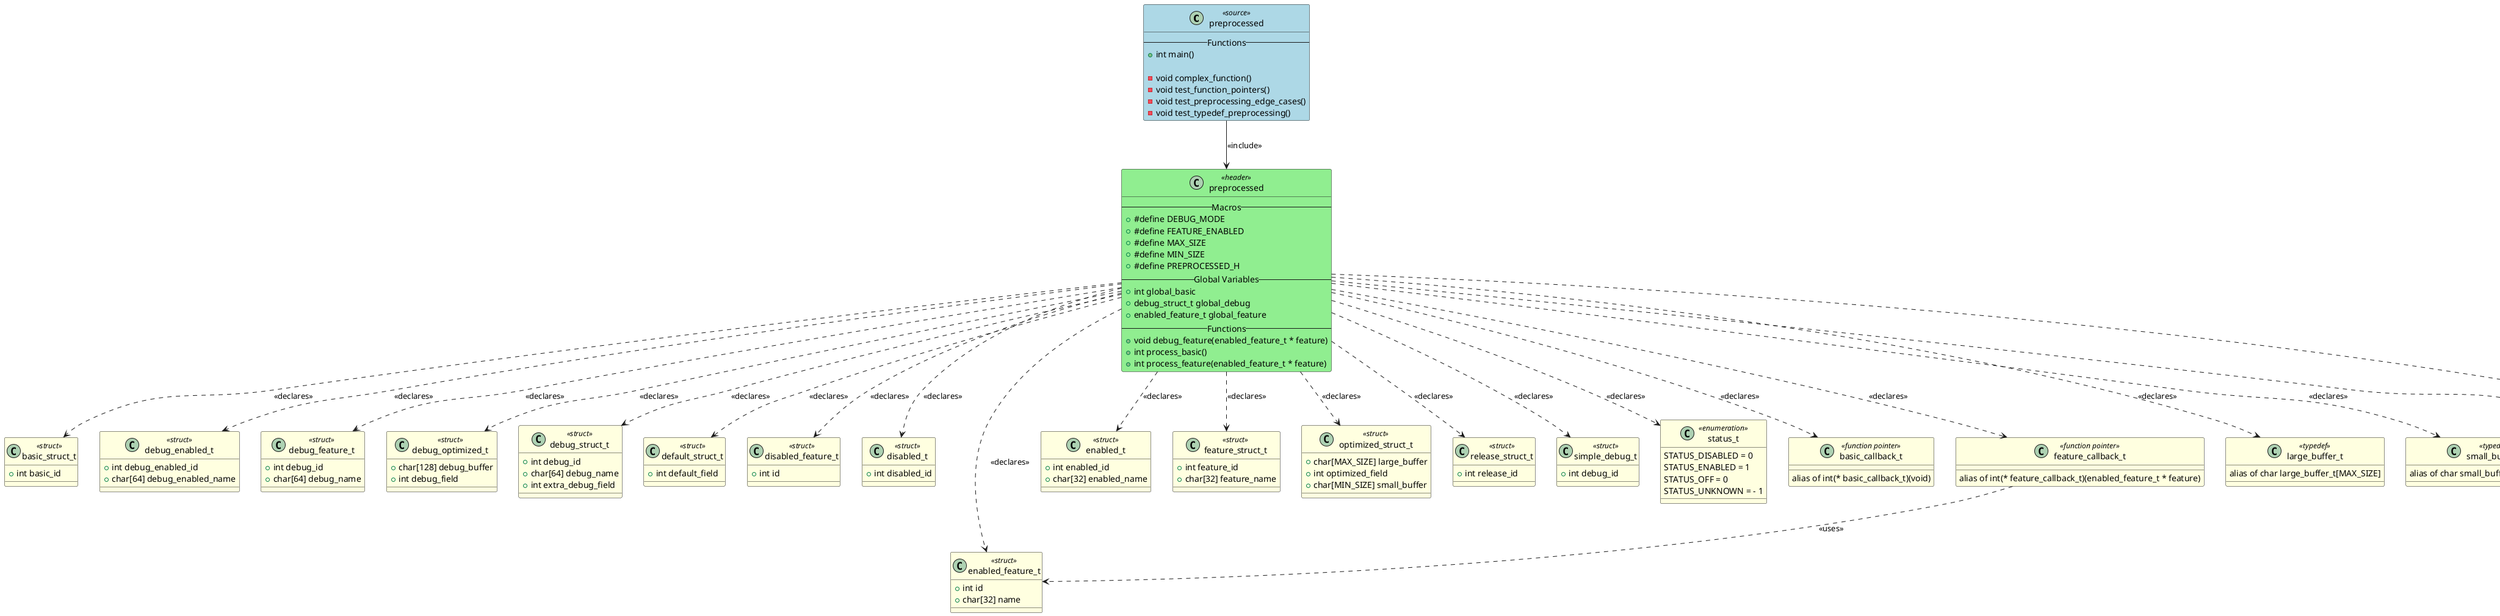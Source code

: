@startuml preprocessed

class "preprocessed" as PREPROCESSED <<source>> #LightBlue
{
    -- Functions --
    + int main()

    - void complex_function()
    - void test_function_pointers()
    - void test_preprocessing_edge_cases()
    - void test_typedef_preprocessing()
}

class "preprocessed" as HEADER_PREPROCESSED <<header>> #LightGreen
{
    -- Macros --
    + #define DEBUG_MODE
    + #define FEATURE_ENABLED
    + #define MAX_SIZE
    + #define MIN_SIZE
    + #define PREPROCESSED_H
    -- Global Variables --
    + int global_basic
    + debug_struct_t global_debug
    + enabled_feature_t global_feature
    -- Functions --
    + void debug_feature(enabled_feature_t * feature)
    + int process_basic()
    + int process_feature(enabled_feature_t * feature)
}

class "basic_struct_t" as TYPEDEF_BASIC_STRUCT_T <<struct>> #LightYellow
{
    + int basic_id
}

class "debug_enabled_t" as TYPEDEF_DEBUG_ENABLED_T <<struct>> #LightYellow
{
    + int debug_enabled_id
    + char[64] debug_enabled_name
}

class "debug_feature_t" as TYPEDEF_DEBUG_FEATURE_T <<struct>> #LightYellow
{
    + int debug_id
    + char[64] debug_name
}

class "debug_optimized_t" as TYPEDEF_DEBUG_OPTIMIZED_T <<struct>> #LightYellow
{
    + char[128] debug_buffer
    + int debug_field
}

class "debug_struct_t" as TYPEDEF_DEBUG_STRUCT_T <<struct>> #LightYellow
{
    + int debug_id
    + char[64] debug_name
    + int extra_debug_field
}

class "default_struct_t" as TYPEDEF_DEFAULT_STRUCT_T <<struct>> #LightYellow
{
    + int default_field
}

class "disabled_feature_t" as TYPEDEF_DISABLED_FEATURE_T <<struct>> #LightYellow
{
    + int id
}

class "disabled_t" as TYPEDEF_DISABLED_T <<struct>> #LightYellow
{
    + int disabled_id
}

class "enabled_feature_t" as TYPEDEF_ENABLED_FEATURE_T <<struct>> #LightYellow
{
    + int id
    + char[32] name
}

class "enabled_t" as TYPEDEF_ENABLED_T <<struct>> #LightYellow
{
    + int enabled_id
    + char[32] enabled_name
}

class "feature_struct_t" as TYPEDEF_FEATURE_STRUCT_T <<struct>> #LightYellow
{
    + int feature_id
    + char[32] feature_name
}

class "optimized_struct_t" as TYPEDEF_OPTIMIZED_STRUCT_T <<struct>> #LightYellow
{
    + char[MAX_SIZE] large_buffer
    + int optimized_field
    + char[MIN_SIZE] small_buffer
}

class "release_struct_t" as TYPEDEF_RELEASE_STRUCT_T <<struct>> #LightYellow
{
    + int release_id
}

class "simple_debug_t" as TYPEDEF_SIMPLE_DEBUG_T <<struct>> #LightYellow
{
    + int debug_id
}

class "status_t" as TYPEDEF_STATUS_T <<enumeration>> #LightYellow
{
    STATUS_DISABLED = 0
    STATUS_ENABLED = 1
    STATUS_OFF = 0
    STATUS_UNKNOWN = - 1
}

class "basic_callback_t" as TYPEDEF_BASIC_CALLBACK_T <<function pointer>> #LightYellow
{
    alias of int(* basic_callback_t)(void)
}

class "feature_callback_t" as TYPEDEF_FEATURE_CALLBACK_T <<function pointer>> #LightYellow
{
    alias of int(* feature_callback_t)(enabled_feature_t * feature)
}

class "large_buffer_t" as TYPEDEF_LARGE_BUFFER_T <<typedef>> #LightYellow
{
    alias of char large_buffer_t[MAX_SIZE]
}

class "small_buffer_t" as TYPEDEF_SMALL_BUFFER_T <<typedef>> #LightYellow
{
    alias of char small_buffer_t[MIN_SIZE]
}

class "basic_union_t" as TYPEDEF_BASIC_UNION_T <<union>> #LightYellow
{
    + char char_value
    + int int_value
}

class "feature_union_t" as TYPEDEF_FEATURE_UNION_T <<union>> #LightYellow
{
    + char char_value
    + double debug_value
    + int int_value
}


' Include relationships
PREPROCESSED --> HEADER_PREPROCESSED : <<include>>

' Declaration relationships
HEADER_PREPROCESSED ..> TYPEDEF_BASIC_STRUCT_T : <<declares>>
HEADER_PREPROCESSED ..> TYPEDEF_DEBUG_ENABLED_T : <<declares>>
HEADER_PREPROCESSED ..> TYPEDEF_DEBUG_FEATURE_T : <<declares>>
HEADER_PREPROCESSED ..> TYPEDEF_DEBUG_OPTIMIZED_T : <<declares>>
HEADER_PREPROCESSED ..> TYPEDEF_DEBUG_STRUCT_T : <<declares>>
HEADER_PREPROCESSED ..> TYPEDEF_DEFAULT_STRUCT_T : <<declares>>
HEADER_PREPROCESSED ..> TYPEDEF_DISABLED_FEATURE_T : <<declares>>
HEADER_PREPROCESSED ..> TYPEDEF_DISABLED_T : <<declares>>
HEADER_PREPROCESSED ..> TYPEDEF_ENABLED_FEATURE_T : <<declares>>
HEADER_PREPROCESSED ..> TYPEDEF_ENABLED_T : <<declares>>
HEADER_PREPROCESSED ..> TYPEDEF_FEATURE_STRUCT_T : <<declares>>
HEADER_PREPROCESSED ..> TYPEDEF_OPTIMIZED_STRUCT_T : <<declares>>
HEADER_PREPROCESSED ..> TYPEDEF_RELEASE_STRUCT_T : <<declares>>
HEADER_PREPROCESSED ..> TYPEDEF_SIMPLE_DEBUG_T : <<declares>>
HEADER_PREPROCESSED ..> TYPEDEF_STATUS_T : <<declares>>
HEADER_PREPROCESSED ..> TYPEDEF_BASIC_CALLBACK_T : <<declares>>
HEADER_PREPROCESSED ..> TYPEDEF_FEATURE_CALLBACK_T : <<declares>>
HEADER_PREPROCESSED ..> TYPEDEF_LARGE_BUFFER_T : <<declares>>
HEADER_PREPROCESSED ..> TYPEDEF_SMALL_BUFFER_T : <<declares>>
HEADER_PREPROCESSED ..> TYPEDEF_BASIC_UNION_T : <<declares>>
HEADER_PREPROCESSED ..> TYPEDEF_FEATURE_UNION_T : <<declares>>

' Uses relationships
TYPEDEF_FEATURE_CALLBACK_T ..> TYPEDEF_ENABLED_FEATURE_T : <<uses>>

@enduml